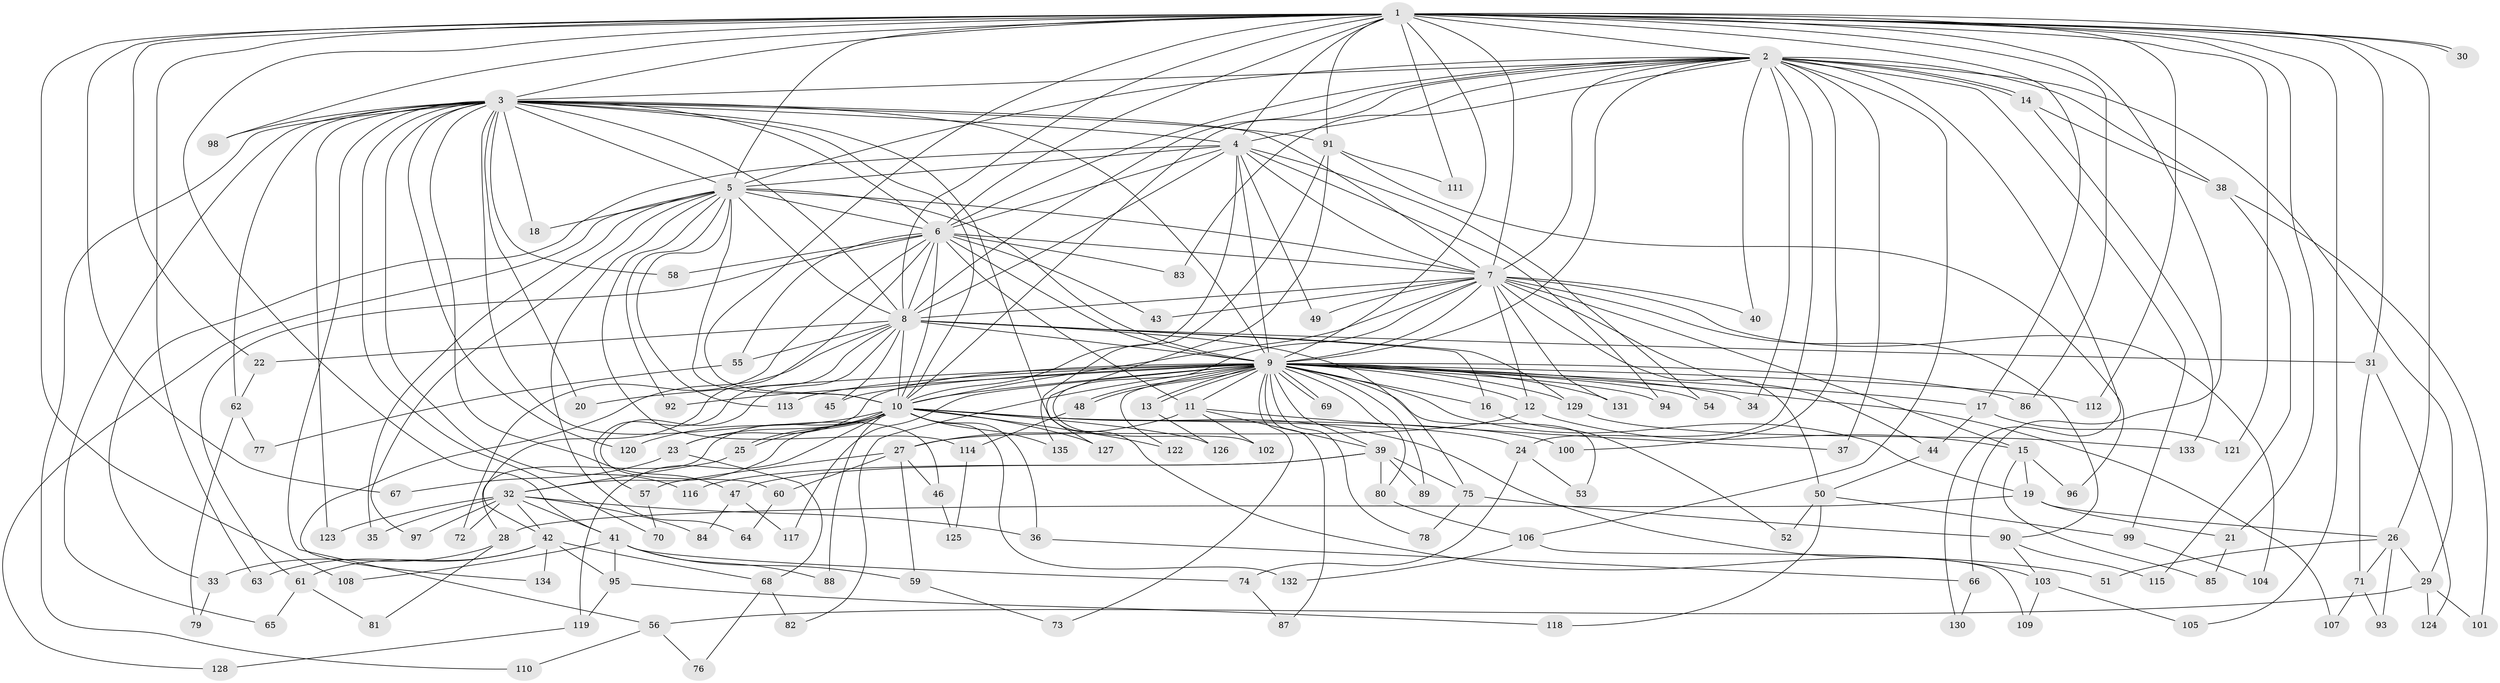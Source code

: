 // coarse degree distribution, {24: 0.010526315789473684, 19: 0.021052631578947368, 25: 0.010526315789473684, 12: 0.010526315789473684, 16: 0.010526315789473684, 33: 0.010526315789473684, 26: 0.010526315789473684, 6: 0.05263157894736842, 4: 0.08421052631578947, 2: 0.5263157894736842, 3: 0.1368421052631579, 5: 0.05263157894736842, 10: 0.010526315789473684, 7: 0.021052631578947368, 1: 0.021052631578947368, 8: 0.010526315789473684}
// Generated by graph-tools (version 1.1) at 2025/49/03/04/25 22:49:19]
// undirected, 135 vertices, 295 edges
graph export_dot {
  node [color=gray90,style=filled];
  1;
  2;
  3;
  4;
  5;
  6;
  7;
  8;
  9;
  10;
  11;
  12;
  13;
  14;
  15;
  16;
  17;
  18;
  19;
  20;
  21;
  22;
  23;
  24;
  25;
  26;
  27;
  28;
  29;
  30;
  31;
  32;
  33;
  34;
  35;
  36;
  37;
  38;
  39;
  40;
  41;
  42;
  43;
  44;
  45;
  46;
  47;
  48;
  49;
  50;
  51;
  52;
  53;
  54;
  55;
  56;
  57;
  58;
  59;
  60;
  61;
  62;
  63;
  64;
  65;
  66;
  67;
  68;
  69;
  70;
  71;
  72;
  73;
  74;
  75;
  76;
  77;
  78;
  79;
  80;
  81;
  82;
  83;
  84;
  85;
  86;
  87;
  88;
  89;
  90;
  91;
  92;
  93;
  94;
  95;
  96;
  97;
  98;
  99;
  100;
  101;
  102;
  103;
  104;
  105;
  106;
  107;
  108;
  109;
  110;
  111;
  112;
  113;
  114;
  115;
  116;
  117;
  118;
  119;
  120;
  121;
  122;
  123;
  124;
  125;
  126;
  127;
  128;
  129;
  130;
  131;
  132;
  133;
  134;
  135;
  1 -- 2;
  1 -- 3;
  1 -- 4;
  1 -- 5;
  1 -- 6;
  1 -- 7;
  1 -- 8;
  1 -- 9;
  1 -- 10;
  1 -- 17;
  1 -- 21;
  1 -- 22;
  1 -- 26;
  1 -- 30;
  1 -- 30;
  1 -- 31;
  1 -- 41;
  1 -- 63;
  1 -- 66;
  1 -- 67;
  1 -- 86;
  1 -- 91;
  1 -- 98;
  1 -- 105;
  1 -- 108;
  1 -- 111;
  1 -- 112;
  1 -- 121;
  2 -- 3;
  2 -- 4;
  2 -- 5;
  2 -- 6;
  2 -- 7;
  2 -- 8;
  2 -- 9;
  2 -- 10;
  2 -- 14;
  2 -- 14;
  2 -- 24;
  2 -- 29;
  2 -- 34;
  2 -- 37;
  2 -- 38;
  2 -- 40;
  2 -- 83;
  2 -- 99;
  2 -- 100;
  2 -- 106;
  2 -- 130;
  3 -- 4;
  3 -- 5;
  3 -- 6;
  3 -- 7;
  3 -- 8;
  3 -- 9;
  3 -- 10;
  3 -- 18;
  3 -- 20;
  3 -- 46;
  3 -- 47;
  3 -- 51;
  3 -- 56;
  3 -- 58;
  3 -- 62;
  3 -- 65;
  3 -- 70;
  3 -- 91;
  3 -- 98;
  3 -- 110;
  3 -- 116;
  3 -- 120;
  3 -- 123;
  4 -- 5;
  4 -- 6;
  4 -- 7;
  4 -- 8;
  4 -- 9;
  4 -- 10;
  4 -- 33;
  4 -- 49;
  4 -- 54;
  4 -- 94;
  5 -- 6;
  5 -- 7;
  5 -- 8;
  5 -- 9;
  5 -- 10;
  5 -- 18;
  5 -- 35;
  5 -- 64;
  5 -- 92;
  5 -- 97;
  5 -- 113;
  5 -- 114;
  5 -- 128;
  6 -- 7;
  6 -- 8;
  6 -- 9;
  6 -- 10;
  6 -- 11;
  6 -- 42;
  6 -- 43;
  6 -- 55;
  6 -- 58;
  6 -- 61;
  6 -- 72;
  6 -- 83;
  7 -- 8;
  7 -- 9;
  7 -- 10;
  7 -- 12;
  7 -- 15;
  7 -- 40;
  7 -- 43;
  7 -- 44;
  7 -- 49;
  7 -- 50;
  7 -- 90;
  7 -- 102;
  7 -- 104;
  7 -- 131;
  8 -- 9;
  8 -- 10;
  8 -- 16;
  8 -- 22;
  8 -- 31;
  8 -- 45;
  8 -- 55;
  8 -- 57;
  8 -- 60;
  8 -- 75;
  8 -- 129;
  8 -- 134;
  9 -- 10;
  9 -- 11;
  9 -- 12;
  9 -- 13;
  9 -- 13;
  9 -- 16;
  9 -- 17;
  9 -- 19;
  9 -- 20;
  9 -- 23;
  9 -- 34;
  9 -- 39;
  9 -- 45;
  9 -- 48;
  9 -- 48;
  9 -- 53;
  9 -- 54;
  9 -- 69;
  9 -- 69;
  9 -- 73;
  9 -- 78;
  9 -- 80;
  9 -- 82;
  9 -- 86;
  9 -- 87;
  9 -- 89;
  9 -- 92;
  9 -- 94;
  9 -- 107;
  9 -- 112;
  9 -- 113;
  9 -- 117;
  9 -- 122;
  9 -- 129;
  9 -- 131;
  10 -- 23;
  10 -- 24;
  10 -- 25;
  10 -- 25;
  10 -- 28;
  10 -- 32;
  10 -- 36;
  10 -- 88;
  10 -- 100;
  10 -- 103;
  10 -- 119;
  10 -- 120;
  10 -- 122;
  10 -- 126;
  10 -- 127;
  10 -- 132;
  10 -- 135;
  11 -- 27;
  11 -- 37;
  11 -- 39;
  11 -- 102;
  12 -- 15;
  12 -- 27;
  13 -- 126;
  14 -- 38;
  14 -- 133;
  15 -- 19;
  15 -- 85;
  15 -- 96;
  16 -- 52;
  17 -- 44;
  17 -- 121;
  19 -- 21;
  19 -- 26;
  19 -- 28;
  21 -- 85;
  22 -- 62;
  23 -- 67;
  23 -- 68;
  24 -- 53;
  24 -- 74;
  25 -- 32;
  26 -- 29;
  26 -- 51;
  26 -- 71;
  26 -- 93;
  27 -- 46;
  27 -- 57;
  27 -- 59;
  27 -- 60;
  28 -- 33;
  28 -- 81;
  29 -- 56;
  29 -- 101;
  29 -- 124;
  31 -- 71;
  31 -- 124;
  32 -- 35;
  32 -- 36;
  32 -- 41;
  32 -- 42;
  32 -- 72;
  32 -- 84;
  32 -- 97;
  32 -- 123;
  33 -- 79;
  36 -- 66;
  38 -- 101;
  38 -- 115;
  39 -- 47;
  39 -- 75;
  39 -- 80;
  39 -- 89;
  39 -- 116;
  41 -- 59;
  41 -- 74;
  41 -- 88;
  41 -- 95;
  41 -- 108;
  42 -- 61;
  42 -- 63;
  42 -- 68;
  42 -- 95;
  42 -- 134;
  44 -- 50;
  46 -- 125;
  47 -- 84;
  47 -- 117;
  48 -- 114;
  50 -- 52;
  50 -- 99;
  50 -- 118;
  55 -- 77;
  56 -- 76;
  56 -- 110;
  57 -- 70;
  59 -- 73;
  60 -- 64;
  61 -- 65;
  61 -- 81;
  62 -- 77;
  62 -- 79;
  66 -- 130;
  68 -- 76;
  68 -- 82;
  71 -- 93;
  71 -- 107;
  74 -- 87;
  75 -- 78;
  75 -- 90;
  80 -- 106;
  90 -- 103;
  90 -- 115;
  91 -- 96;
  91 -- 111;
  91 -- 127;
  91 -- 135;
  95 -- 118;
  95 -- 119;
  99 -- 104;
  103 -- 105;
  103 -- 109;
  106 -- 109;
  106 -- 132;
  114 -- 125;
  119 -- 128;
  129 -- 133;
}
